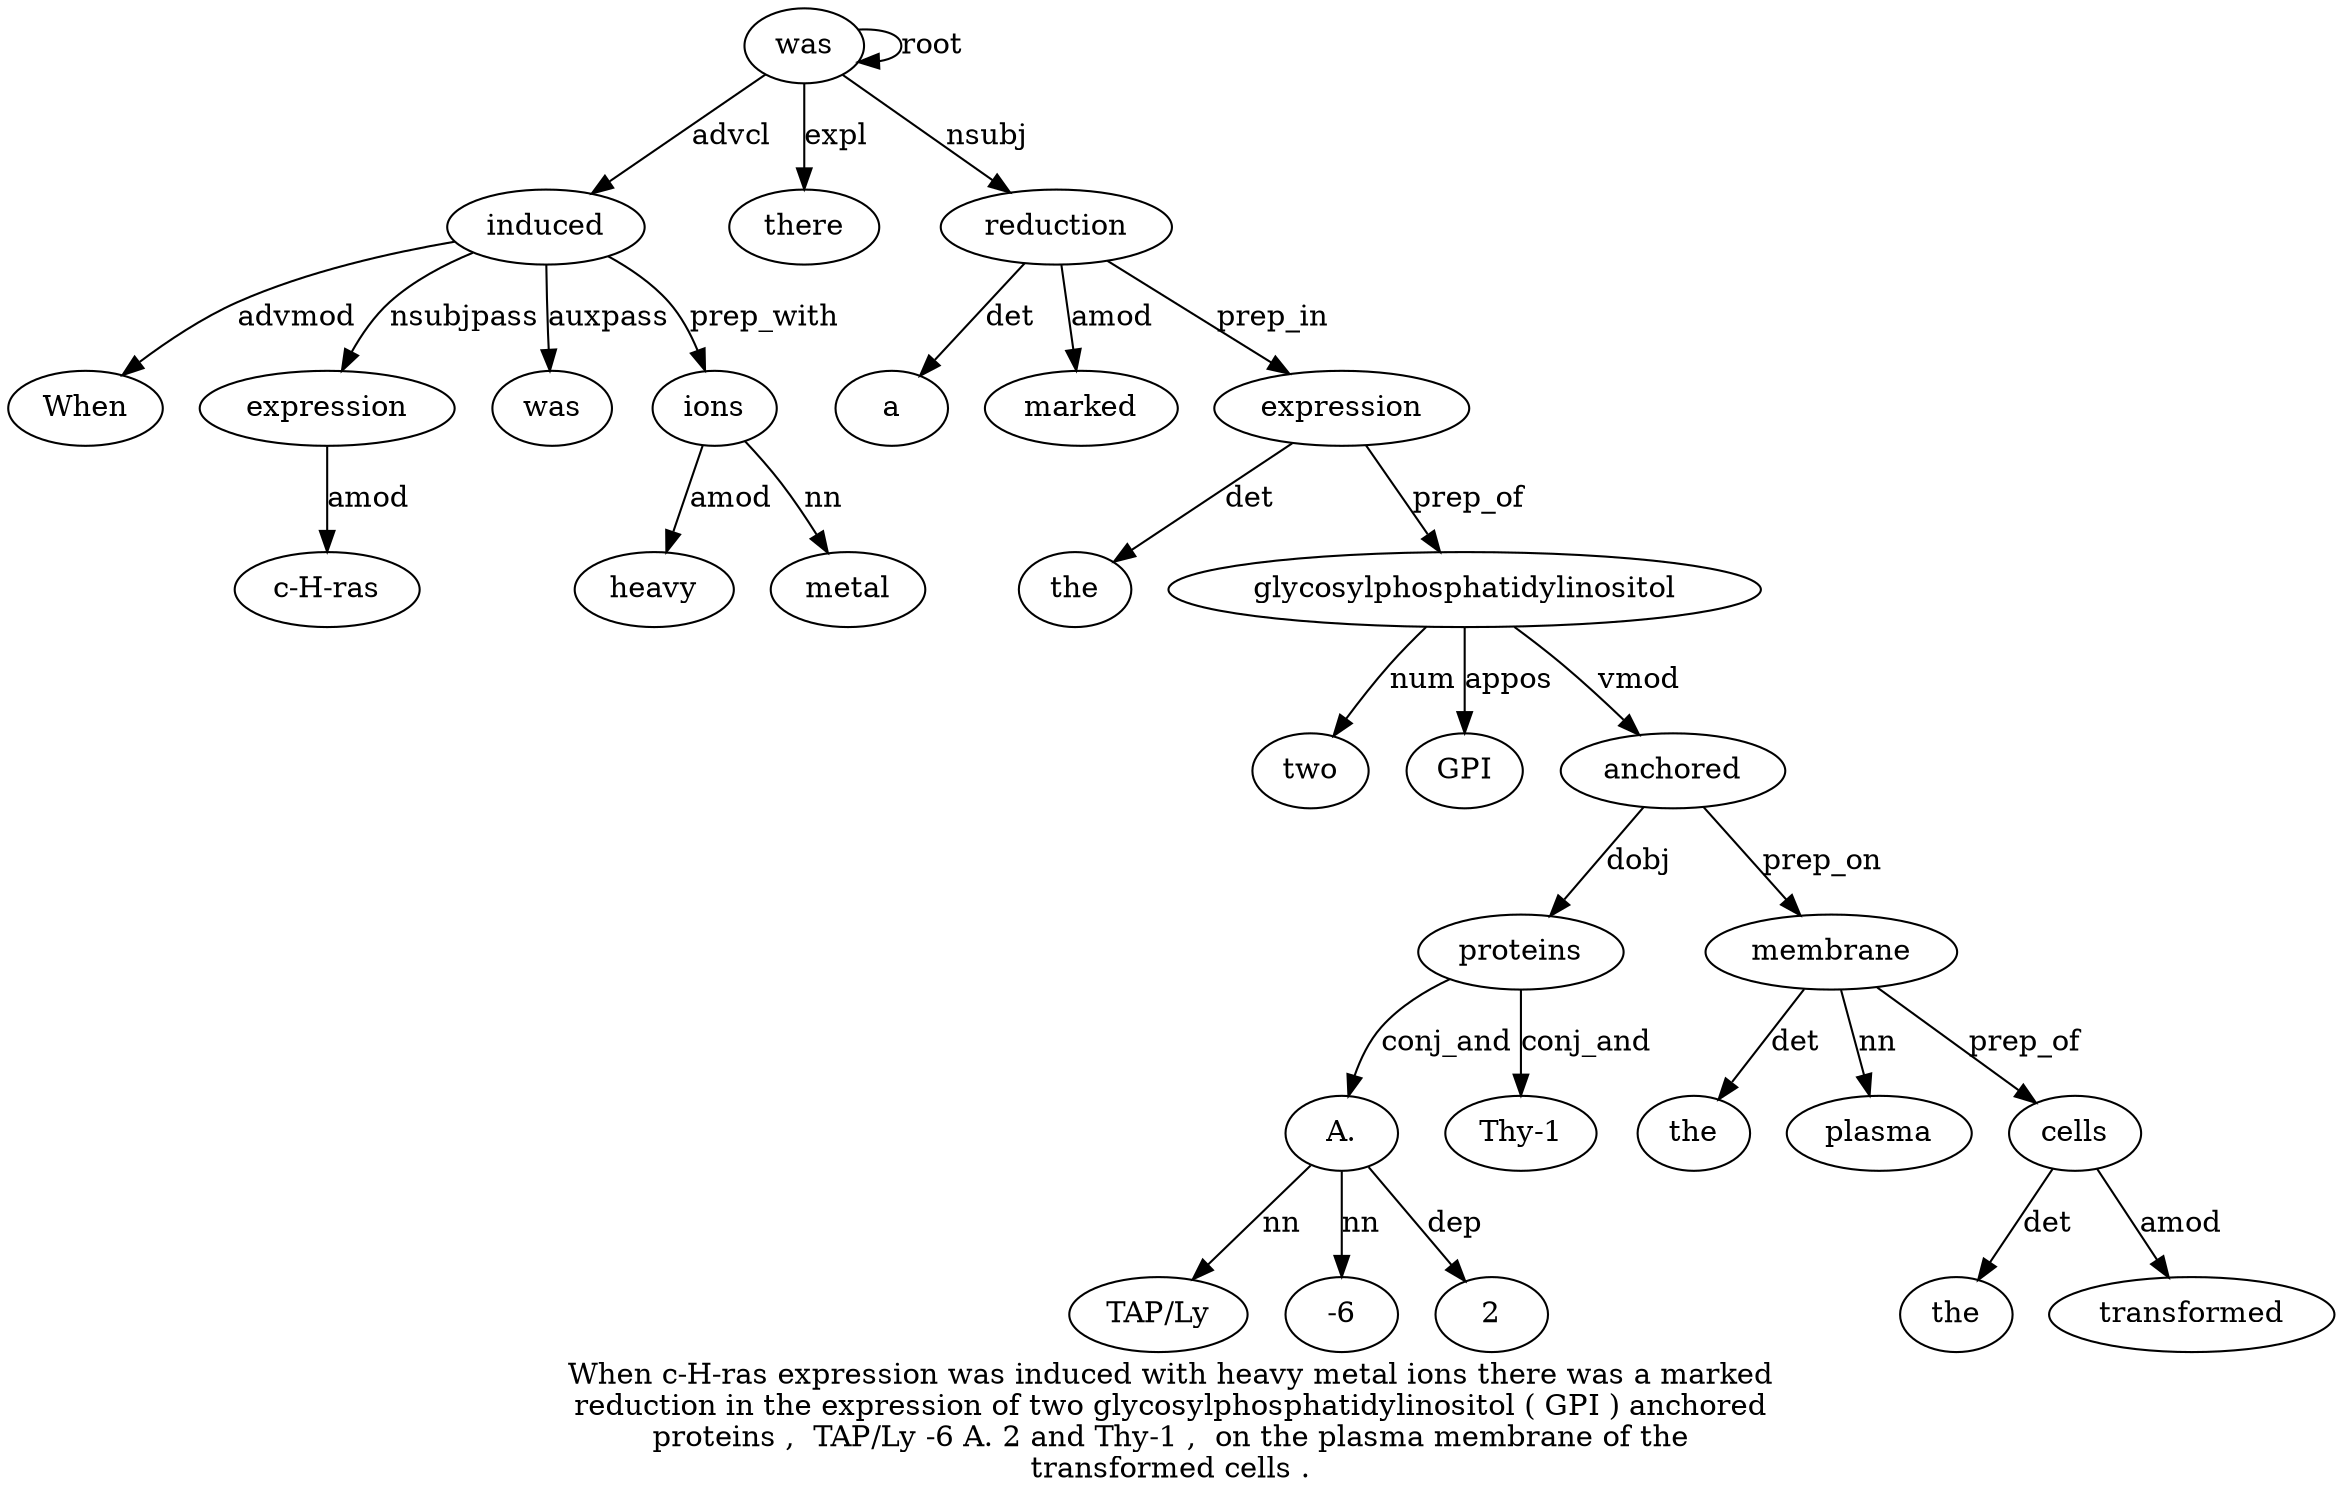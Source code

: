 digraph "When c-H-ras expression was induced with heavy metal ions there was a marked reduction in the expression of two glycosylphosphatidylinositol ( GPI ) anchored proteins ,  TAP/Ly -6 A. 2 and Thy-1 ,  on the plasma membrane of the transformed cells ." {
label="When c-H-ras expression was induced with heavy metal ions there was a marked
reduction in the expression of two glycosylphosphatidylinositol ( GPI ) anchored
proteins ,  TAP/Ly -6 A. 2 and Thy-1 ,  on the plasma membrane of the
transformed cells .";
induced5 [style=filled, fillcolor=white, label=induced];
When1 [style=filled, fillcolor=white, label=When];
induced5 -> When1  [label=advmod];
expression3 [style=filled, fillcolor=white, label=expression];
"c-H-ras2" [style=filled, fillcolor=white, label="c-H-ras"];
expression3 -> "c-H-ras2"  [label=amod];
induced5 -> expression3  [label=nsubjpass];
was4 [style=filled, fillcolor=white, label=was];
induced5 -> was4  [label=auxpass];
was11 [style=filled, fillcolor=white, label=was];
was11 -> induced5  [label=advcl];
ions9 [style=filled, fillcolor=white, label=ions];
heavy7 [style=filled, fillcolor=white, label=heavy];
ions9 -> heavy7  [label=amod];
metal8 [style=filled, fillcolor=white, label=metal];
ions9 -> metal8  [label=nn];
induced5 -> ions9  [label=prep_with];
there10 [style=filled, fillcolor=white, label=there];
was11 -> there10  [label=expl];
was11 -> was11  [label=root];
reduction14 [style=filled, fillcolor=white, label=reduction];
a12 [style=filled, fillcolor=white, label=a];
reduction14 -> a12  [label=det];
marked13 [style=filled, fillcolor=white, label=marked];
reduction14 -> marked13  [label=amod];
was11 -> reduction14  [label=nsubj];
expression17 [style=filled, fillcolor=white, label=expression];
the16 [style=filled, fillcolor=white, label=the];
expression17 -> the16  [label=det];
reduction14 -> expression17  [label=prep_in];
glycosylphosphatidylinositol20 [style=filled, fillcolor=white, label=glycosylphosphatidylinositol];
two19 [style=filled, fillcolor=white, label=two];
glycosylphosphatidylinositol20 -> two19  [label=num];
expression17 -> glycosylphosphatidylinositol20  [label=prep_of];
GPI22 [style=filled, fillcolor=white, label=GPI];
glycosylphosphatidylinositol20 -> GPI22  [label=appos];
anchored24 [style=filled, fillcolor=white, label=anchored];
glycosylphosphatidylinositol20 -> anchored24  [label=vmod];
proteins25 [style=filled, fillcolor=white, label=proteins];
anchored24 -> proteins25  [label=dobj];
"A.29" [style=filled, fillcolor=white, label="A."];
"TAP/Ly27" [style=filled, fillcolor=white, label="TAP/Ly"];
"A.29" -> "TAP/Ly27"  [label=nn];
"-628" [style=filled, fillcolor=white, label="-6"];
"A.29" -> "-628"  [label=nn];
proteins25 -> "A.29"  [label=conj_and];
230 [style=filled, fillcolor=white, label=2];
"A.29" -> 230  [label=dep];
"Thy-132" [style=filled, fillcolor=white, label="Thy-1"];
proteins25 -> "Thy-132"  [label=conj_and];
membrane37 [style=filled, fillcolor=white, label=membrane];
the35 [style=filled, fillcolor=white, label=the];
membrane37 -> the35  [label=det];
plasma36 [style=filled, fillcolor=white, label=plasma];
membrane37 -> plasma36  [label=nn];
anchored24 -> membrane37  [label=prep_on];
cells41 [style=filled, fillcolor=white, label=cells];
the39 [style=filled, fillcolor=white, label=the];
cells41 -> the39  [label=det];
transformed40 [style=filled, fillcolor=white, label=transformed];
cells41 -> transformed40  [label=amod];
membrane37 -> cells41  [label=prep_of];
}
